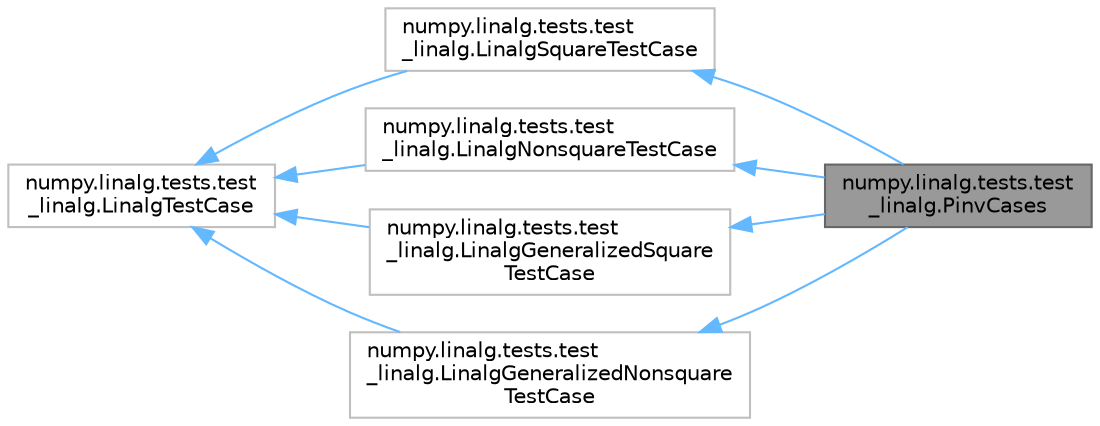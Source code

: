 digraph "numpy.linalg.tests.test_linalg.PinvCases"
{
 // LATEX_PDF_SIZE
  bgcolor="transparent";
  edge [fontname=Helvetica,fontsize=10,labelfontname=Helvetica,labelfontsize=10];
  node [fontname=Helvetica,fontsize=10,shape=box,height=0.2,width=0.4];
  rankdir="LR";
  Node1 [id="Node000001",label="numpy.linalg.tests.test\l_linalg.PinvCases",height=0.2,width=0.4,color="gray40", fillcolor="grey60", style="filled", fontcolor="black",tooltip=" "];
  Node2 -> Node1 [id="edge9_Node000001_Node000002",dir="back",color="steelblue1",style="solid",tooltip=" "];
  Node2 [id="Node000002",label="numpy.linalg.tests.test\l_linalg.LinalgSquareTestCase",height=0.2,width=0.4,color="grey75", fillcolor="white", style="filled",URL="$d3/da8/classnumpy_1_1linalg_1_1tests_1_1test__linalg_1_1LinalgSquareTestCase.html",tooltip=" "];
  Node3 -> Node2 [id="edge10_Node000002_Node000003",dir="back",color="steelblue1",style="solid",tooltip=" "];
  Node3 [id="Node000003",label="numpy.linalg.tests.test\l_linalg.LinalgTestCase",height=0.2,width=0.4,color="grey75", fillcolor="white", style="filled",URL="$df/d23/classnumpy_1_1linalg_1_1tests_1_1test__linalg_1_1LinalgTestCase.html",tooltip=" "];
  Node4 -> Node1 [id="edge11_Node000001_Node000004",dir="back",color="steelblue1",style="solid",tooltip=" "];
  Node4 [id="Node000004",label="numpy.linalg.tests.test\l_linalg.LinalgNonsquareTestCase",height=0.2,width=0.4,color="grey75", fillcolor="white", style="filled",URL="$d6/d37/classnumpy_1_1linalg_1_1tests_1_1test__linalg_1_1LinalgNonsquareTestCase.html",tooltip=" "];
  Node3 -> Node4 [id="edge12_Node000004_Node000003",dir="back",color="steelblue1",style="solid",tooltip=" "];
  Node5 -> Node1 [id="edge13_Node000001_Node000005",dir="back",color="steelblue1",style="solid",tooltip=" "];
  Node5 [id="Node000005",label="numpy.linalg.tests.test\l_linalg.LinalgGeneralizedSquare\lTestCase",height=0.2,width=0.4,color="grey75", fillcolor="white", style="filled",URL="$da/dff/classnumpy_1_1linalg_1_1tests_1_1test__linalg_1_1LinalgGeneralizedSquareTestCase.html",tooltip=" "];
  Node3 -> Node5 [id="edge14_Node000005_Node000003",dir="back",color="steelblue1",style="solid",tooltip=" "];
  Node6 -> Node1 [id="edge15_Node000001_Node000006",dir="back",color="steelblue1",style="solid",tooltip=" "];
  Node6 [id="Node000006",label="numpy.linalg.tests.test\l_linalg.LinalgGeneralizedNonsquare\lTestCase",height=0.2,width=0.4,color="grey75", fillcolor="white", style="filled",URL="$d8/d8f/classnumpy_1_1linalg_1_1tests_1_1test__linalg_1_1LinalgGeneralizedNonsquareTestCase.html",tooltip=" "];
  Node3 -> Node6 [id="edge16_Node000006_Node000003",dir="back",color="steelblue1",style="solid",tooltip=" "];
}
